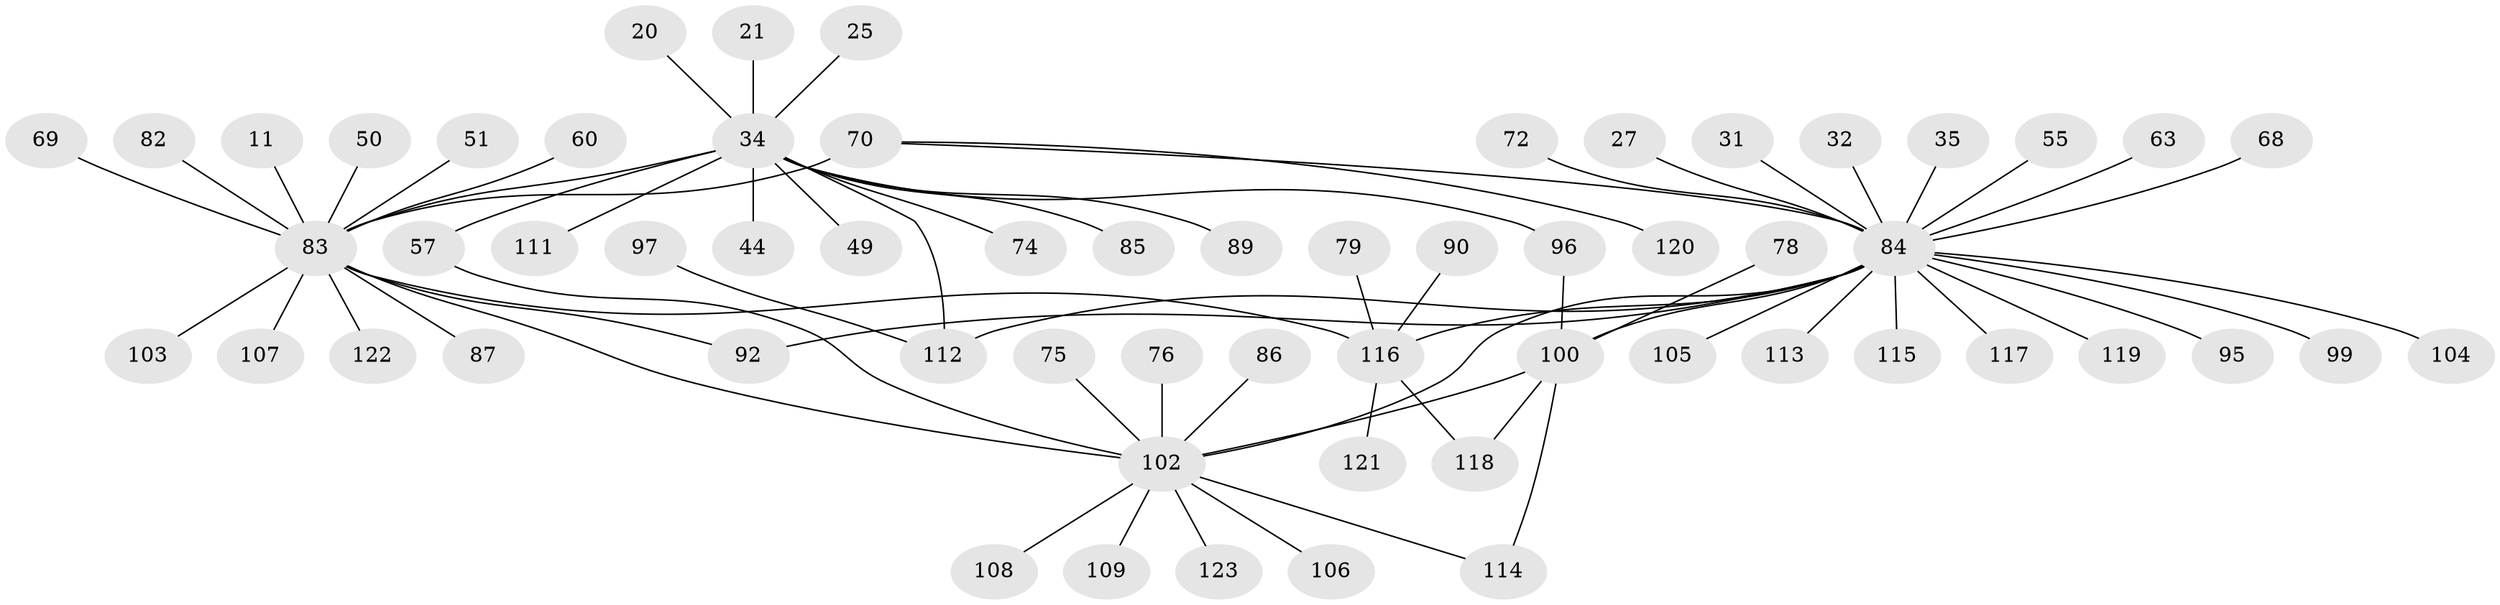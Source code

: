 // original degree distribution, {18: 0.008130081300813009, 4: 0.032520325203252036, 7: 0.024390243902439025, 2: 0.21951219512195122, 21: 0.008130081300813009, 6: 0.016260162601626018, 1: 0.4959349593495935, 3: 0.13008130081300814, 12: 0.008130081300813009, 5: 0.04878048780487805, 9: 0.008130081300813009}
// Generated by graph-tools (version 1.1) at 2025/48/03/09/25 04:48:49]
// undirected, 61 vertices, 69 edges
graph export_dot {
graph [start="1"]
  node [color=gray90,style=filled];
  11;
  20;
  21;
  25;
  27;
  31;
  32;
  34 [super="+33+15"];
  35;
  44;
  49;
  50;
  51;
  55;
  57 [super="+16+52"];
  60;
  63;
  68;
  69;
  70 [super="+61+54"];
  72;
  74;
  75;
  76;
  78;
  79;
  82 [super="+23"];
  83 [super="+43+37+6"];
  84 [super="+80+77"];
  85;
  86;
  87;
  89 [super="+88"];
  90;
  92 [super="+81"];
  95;
  96 [super="+18"];
  97;
  99;
  100 [super="+40+41+66"];
  102 [super="+67+46+71"];
  103;
  104;
  105;
  106;
  107 [super="+56"];
  108;
  109;
  111;
  112 [super="+48+62"];
  113;
  114 [super="+91"];
  115 [super="+94"];
  116 [super="+22+101+98+65+73"];
  117;
  118 [super="+30+93+110"];
  119;
  120;
  121;
  122;
  123;
  11 -- 83;
  20 -- 34;
  21 -- 34;
  25 -- 34;
  27 -- 84;
  31 -- 84;
  32 -- 84;
  34 -- 96;
  34 -- 74;
  34 -- 44;
  34 -- 111;
  34 -- 49;
  34 -- 85;
  34 -- 57;
  34 -- 83 [weight=4];
  34 -- 112 [weight=2];
  34 -- 89;
  35 -- 84;
  50 -- 83;
  51 -- 83;
  55 -- 84;
  57 -- 102;
  60 -- 83;
  63 -- 84;
  68 -- 84;
  69 -- 83;
  70 -- 83 [weight=3];
  70 -- 120;
  70 -- 84;
  72 -- 84;
  75 -- 102;
  76 -- 102;
  78 -- 100;
  79 -- 116;
  82 -- 83;
  83 -- 103;
  83 -- 87;
  83 -- 92;
  83 -- 116 [weight=4];
  83 -- 122;
  83 -- 102 [weight=3];
  83 -- 107;
  84 -- 113;
  84 -- 116 [weight=3];
  84 -- 95;
  84 -- 102 [weight=2];
  84 -- 119;
  84 -- 99;
  84 -- 100 [weight=4];
  84 -- 104;
  84 -- 105;
  84 -- 112;
  84 -- 117;
  84 -- 92;
  84 -- 115;
  86 -- 102;
  90 -- 116;
  96 -- 100;
  97 -- 112;
  100 -- 118;
  100 -- 102;
  100 -- 114;
  102 -- 106;
  102 -- 108;
  102 -- 123;
  102 -- 109;
  102 -- 114;
  116 -- 118;
  116 -- 121;
}
